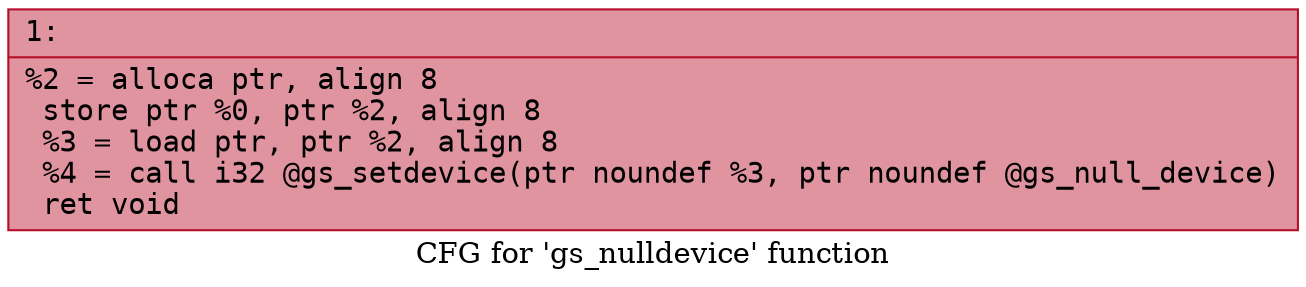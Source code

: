 digraph "CFG for 'gs_nulldevice' function" {
	label="CFG for 'gs_nulldevice' function";

	Node0x600001eee710 [shape=record,color="#b70d28ff", style=filled, fillcolor="#b70d2870" fontname="Courier",label="{1:\l|  %2 = alloca ptr, align 8\l  store ptr %0, ptr %2, align 8\l  %3 = load ptr, ptr %2, align 8\l  %4 = call i32 @gs_setdevice(ptr noundef %3, ptr noundef @gs_null_device)\l  ret void\l}"];
}
